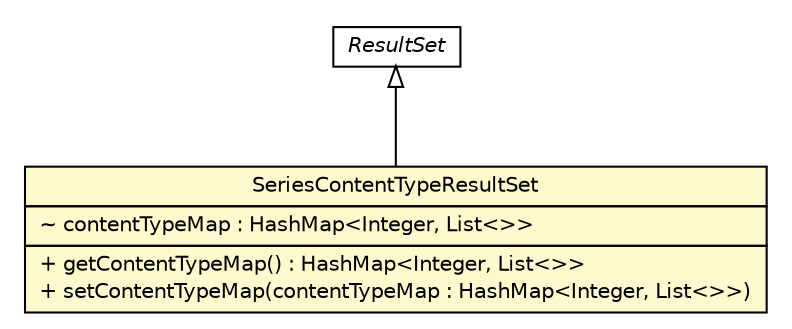#!/usr/local/bin/dot
#
# Class diagram 
# Generated by UmlGraph version 4.8 (http://www.spinellis.gr/sw/umlgraph)
#

digraph G {
	edge [fontname="Helvetica",fontsize=10,labelfontname="Helvetica",labelfontsize=10];
	node [fontname="Helvetica",fontsize=10,shape=plaintext];
	// gov.nih.nci.ncia.resultset.ResultSet
	c54231 [label=<<table border="0" cellborder="1" cellspacing="0" cellpadding="2" port="p" href="./ResultSet.html">
		<tr><td><table border="0" cellspacing="0" cellpadding="1">
			<tr><td><font face="Helvetica-Oblique"> ResultSet </font></td></tr>
		</table></td></tr>
		</table>>, fontname="Helvetica", fontcolor="black", fontsize=10.0];
	// gov.nih.nci.ncia.resultset.SeriesContentTypeResultSet
	c54233 [label=<<table border="0" cellborder="1" cellspacing="0" cellpadding="2" port="p" bgcolor="lemonChiffon" href="./SeriesContentTypeResultSet.html">
		<tr><td><table border="0" cellspacing="0" cellpadding="1">
			<tr><td> SeriesContentTypeResultSet </td></tr>
		</table></td></tr>
		<tr><td><table border="0" cellspacing="0" cellpadding="1">
			<tr><td align="left"> ~ contentTypeMap : HashMap&lt;Integer, List&lt;&gt;&gt; </td></tr>
		</table></td></tr>
		<tr><td><table border="0" cellspacing="0" cellpadding="1">
			<tr><td align="left"> + getContentTypeMap() : HashMap&lt;Integer, List&lt;&gt;&gt; </td></tr>
			<tr><td align="left"> + setContentTypeMap(contentTypeMap : HashMap&lt;Integer, List&lt;&gt;&gt;) </td></tr>
		</table></td></tr>
		</table>>, fontname="Helvetica", fontcolor="black", fontsize=10.0];
	//gov.nih.nci.ncia.resultset.SeriesContentTypeResultSet extends gov.nih.nci.ncia.resultset.ResultSet
	c54231:p -> c54233:p [dir=back,arrowtail=empty];
}

